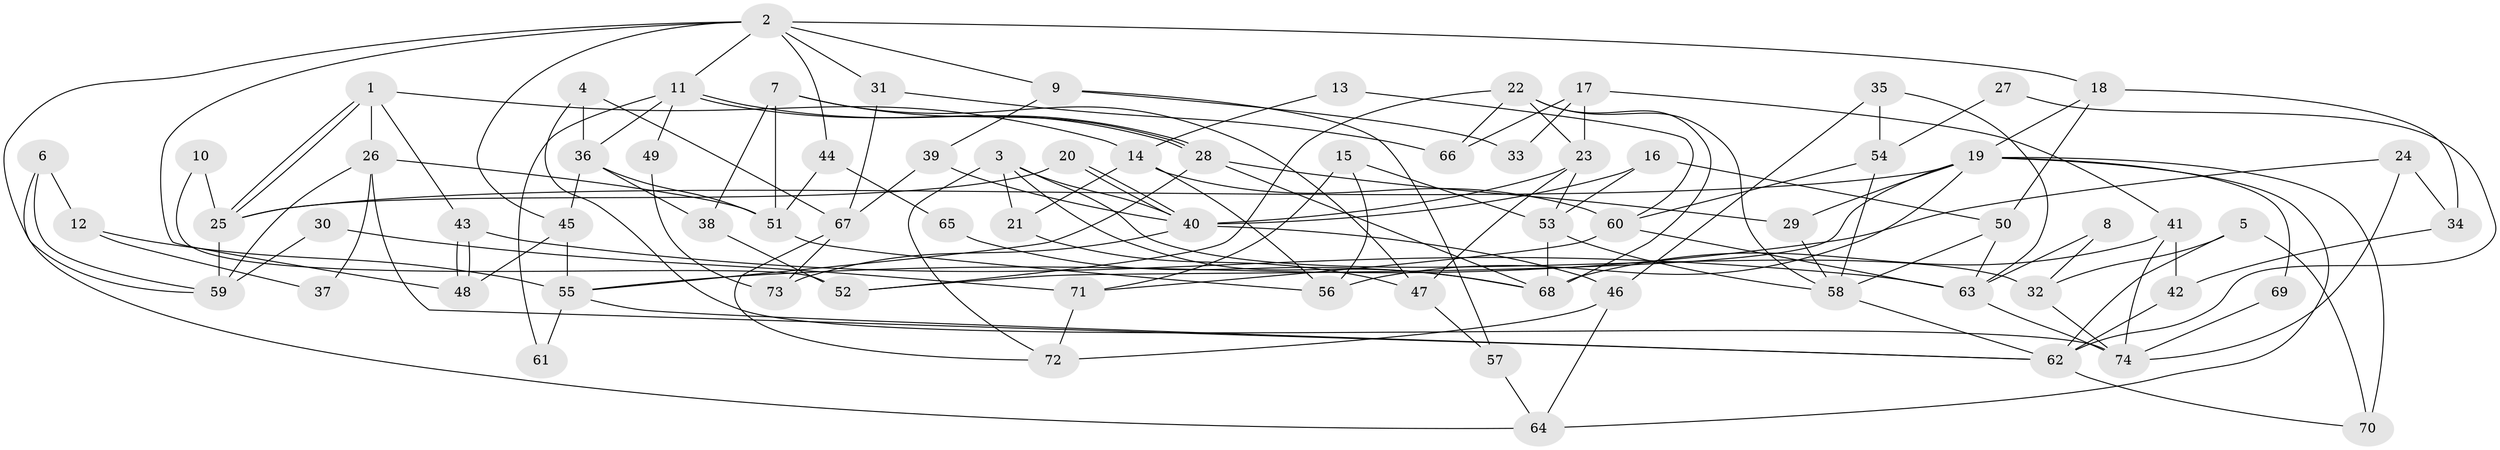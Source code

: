 // coarse degree distribution, {7: 0.10344827586206896, 16: 0.034482758620689655, 6: 0.10344827586206896, 3: 0.20689655172413793, 2: 0.13793103448275862, 10: 0.10344827586206896, 4: 0.10344827586206896, 5: 0.10344827586206896, 9: 0.034482758620689655, 11: 0.034482758620689655, 8: 0.034482758620689655}
// Generated by graph-tools (version 1.1) at 2025/18/03/04/25 18:18:57]
// undirected, 74 vertices, 148 edges
graph export_dot {
graph [start="1"]
  node [color=gray90,style=filled];
  1;
  2;
  3;
  4;
  5;
  6;
  7;
  8;
  9;
  10;
  11;
  12;
  13;
  14;
  15;
  16;
  17;
  18;
  19;
  20;
  21;
  22;
  23;
  24;
  25;
  26;
  27;
  28;
  29;
  30;
  31;
  32;
  33;
  34;
  35;
  36;
  37;
  38;
  39;
  40;
  41;
  42;
  43;
  44;
  45;
  46;
  47;
  48;
  49;
  50;
  51;
  52;
  53;
  54;
  55;
  56;
  57;
  58;
  59;
  60;
  61;
  62;
  63;
  64;
  65;
  66;
  67;
  68;
  69;
  70;
  71;
  72;
  73;
  74;
  1 -- 25;
  1 -- 25;
  1 -- 43;
  1 -- 14;
  1 -- 26;
  2 -- 48;
  2 -- 11;
  2 -- 9;
  2 -- 18;
  2 -- 31;
  2 -- 44;
  2 -- 45;
  2 -- 59;
  3 -- 40;
  3 -- 21;
  3 -- 32;
  3 -- 68;
  3 -- 72;
  4 -- 67;
  4 -- 74;
  4 -- 36;
  5 -- 70;
  5 -- 62;
  5 -- 32;
  6 -- 64;
  6 -- 59;
  6 -- 12;
  7 -- 51;
  7 -- 28;
  7 -- 38;
  7 -- 47;
  8 -- 63;
  8 -- 32;
  9 -- 39;
  9 -- 33;
  9 -- 57;
  10 -- 52;
  10 -- 25;
  11 -- 36;
  11 -- 28;
  11 -- 28;
  11 -- 49;
  11 -- 61;
  12 -- 55;
  12 -- 37;
  13 -- 14;
  13 -- 60;
  14 -- 56;
  14 -- 21;
  14 -- 60;
  15 -- 53;
  15 -- 71;
  15 -- 56;
  16 -- 50;
  16 -- 53;
  16 -- 40;
  17 -- 41;
  17 -- 23;
  17 -- 33;
  17 -- 66;
  18 -- 19;
  18 -- 34;
  18 -- 50;
  19 -- 56;
  19 -- 52;
  19 -- 25;
  19 -- 29;
  19 -- 64;
  19 -- 69;
  19 -- 70;
  20 -- 25;
  20 -- 40;
  20 -- 40;
  21 -- 47;
  22 -- 58;
  22 -- 68;
  22 -- 23;
  22 -- 52;
  22 -- 66;
  23 -- 40;
  23 -- 47;
  23 -- 53;
  24 -- 55;
  24 -- 74;
  24 -- 34;
  25 -- 59;
  26 -- 59;
  26 -- 37;
  26 -- 51;
  26 -- 62;
  27 -- 54;
  27 -- 62;
  28 -- 68;
  28 -- 29;
  28 -- 55;
  29 -- 58;
  30 -- 71;
  30 -- 59;
  31 -- 66;
  31 -- 67;
  32 -- 74;
  34 -- 42;
  35 -- 46;
  35 -- 54;
  35 -- 63;
  36 -- 45;
  36 -- 38;
  36 -- 51;
  38 -- 52;
  39 -- 67;
  39 -- 40;
  40 -- 46;
  40 -- 73;
  41 -- 42;
  41 -- 74;
  41 -- 68;
  42 -- 62;
  43 -- 48;
  43 -- 48;
  43 -- 63;
  44 -- 51;
  44 -- 65;
  45 -- 55;
  45 -- 48;
  46 -- 64;
  46 -- 72;
  47 -- 57;
  49 -- 73;
  50 -- 58;
  50 -- 63;
  51 -- 56;
  53 -- 68;
  53 -- 58;
  54 -- 58;
  54 -- 60;
  55 -- 62;
  55 -- 61;
  57 -- 64;
  58 -- 62;
  60 -- 63;
  60 -- 71;
  62 -- 70;
  63 -- 74;
  65 -- 68;
  67 -- 72;
  67 -- 73;
  69 -- 74;
  71 -- 72;
}
